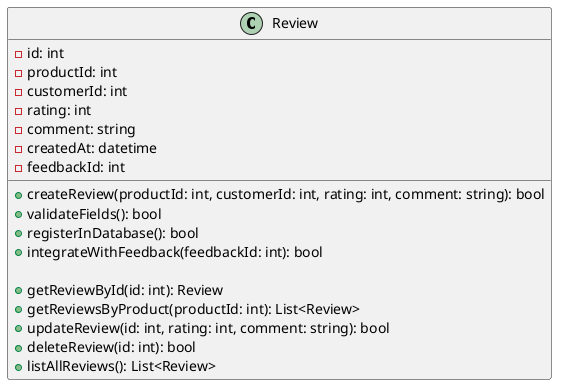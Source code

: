 @startuml

    class Review {
    - id: int
    - productId: int
    - customerId: int
    - rating: int
    - comment: string
    - createdAt: datetime
    - feedbackId: int

    + createReview(productId: int, customerId: int, rating: int, comment: string): bool
    + validateFields(): bool
    + registerInDatabase(): bool
    + integrateWithFeedback(feedbackId: int): bool

    + getReviewById(id: int): Review
    + getReviewsByProduct(productId: int): List<Review>
    + updateReview(id: int, rating: int, comment: string): bool
    + deleteReview(id: int): bool
    + listAllReviews(): List<Review>
    }

@enduml